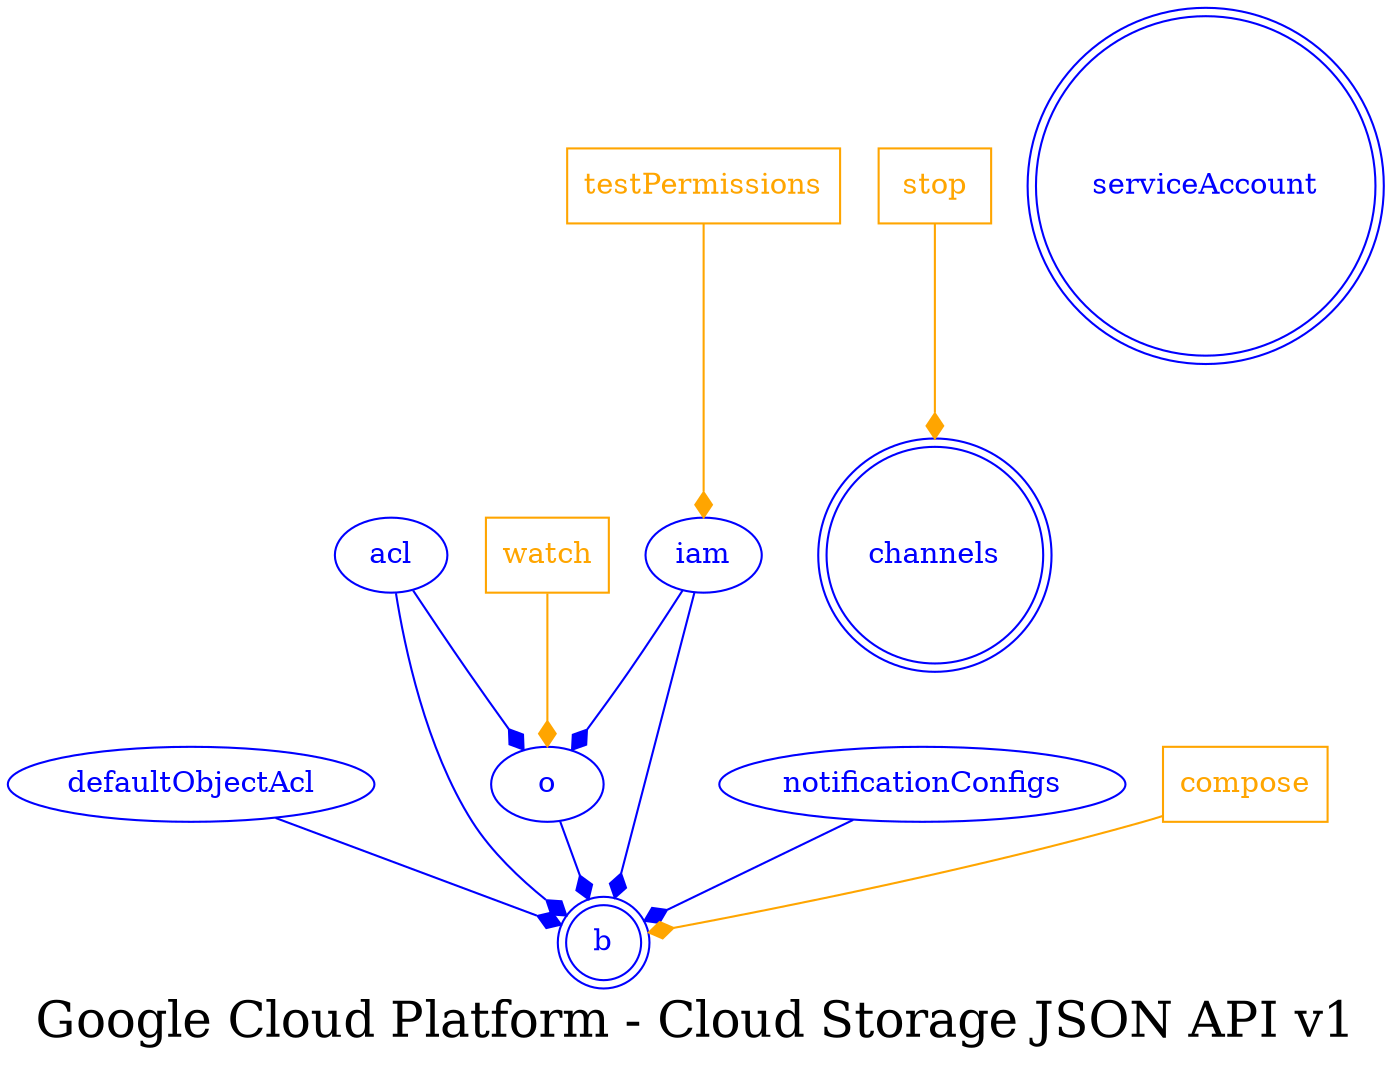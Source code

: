 digraph LexiconGraph {
graph[label="Google Cloud Platform - Cloud Storage JSON API v1", fontsize=24]
splines=true
"b" [color=blue, fontcolor=blue, shape=doublecircle]
"channels" [color=blue, fontcolor=blue, shape=doublecircle]
"serviceAccount" [color=blue, fontcolor=blue, shape=doublecircle]
"defaultObjectAcl" -> "b" [color=blue, fontcolor=blue, arrowhead=diamond, arrowtail=none]
"defaultObjectAcl" [color=blue, fontcolor=blue, shape=ellipse]
"acl" -> "b" [color=blue, fontcolor=blue, arrowhead=diamond, arrowtail=none]
"acl" [color=blue, fontcolor=blue, shape=ellipse]
"notificationConfigs" -> "b" [color=blue, fontcolor=blue, arrowhead=diamond, arrowtail=none]
"notificationConfigs" [color=blue, fontcolor=blue, shape=ellipse]
"o" -> "b" [color=blue, fontcolor=blue, arrowhead=diamond, arrowtail=none]
"o" [color=blue, fontcolor=blue, shape=ellipse]
"watch" [color=orange, fontcolor=orange, shape=box]
"watch" -> "o" [color=orange, fontcolor=orange, arrowhead=diamond, arrowtail=none]
"iam" -> "o" [color=blue, fontcolor=blue, arrowhead=diamond, arrowtail=none]
"iam" [color=blue, fontcolor=blue, shape=ellipse]
"testPermissions" [color=orange, fontcolor=orange, shape=box]
"testPermissions" -> "iam" [color=orange, fontcolor=orange, arrowhead=diamond, arrowtail=none]
"acl" -> "o" [color=blue, fontcolor=blue, arrowhead=diamond, arrowtail=none]
"iam" -> "b" [color=blue, fontcolor=blue, arrowhead=diamond, arrowtail=none]
"compose" [color=orange, fontcolor=orange, shape=box]
"compose" -> "b" [color=orange, fontcolor=orange, arrowhead=diamond, arrowtail=none]
"stop" [color=orange, fontcolor=orange, shape=box]
"stop" -> "channels" [color=orange, fontcolor=orange, arrowhead=diamond, arrowtail=none]
}
